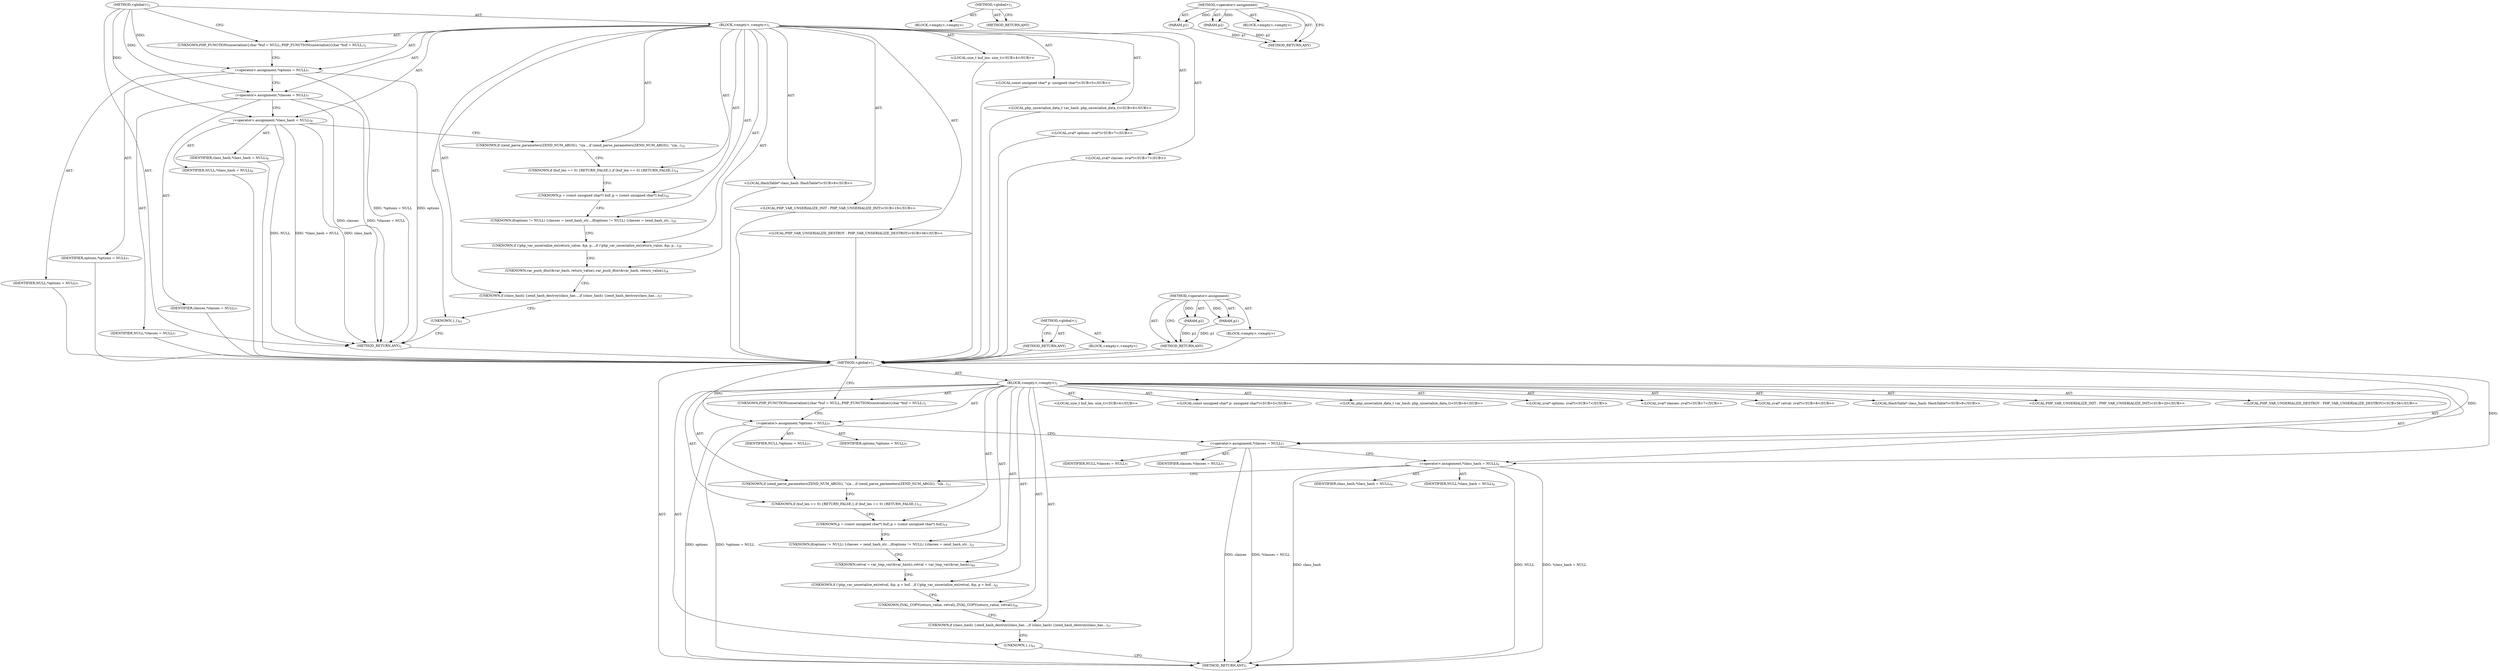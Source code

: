 digraph "&lt;operator&gt;.assignment" {
vulnerable_6 [label=<(METHOD,&lt;global&gt;)<SUB>1</SUB>>];
vulnerable_7 [label=<(BLOCK,&lt;empty&gt;,&lt;empty&gt;)<SUB>1</SUB>>];
vulnerable_8 [label=<(UNKNOWN,PHP_FUNCTION(unserialize)
{
	char *buf = NULL;,PHP_FUNCTION(unserialize)
{
	char *buf = NULL;)<SUB>1</SUB>>];
vulnerable_9 [label="<(LOCAL,size_t buf_len: size_t)<SUB>4</SUB>>"];
vulnerable_10 [label="<(LOCAL,const unsigned char* p: unsigned char*)<SUB>5</SUB>>"];
vulnerable_11 [label="<(LOCAL,php_unserialize_data_t var_hash: php_unserialize_data_t)<SUB>6</SUB>>"];
vulnerable_12 [label="<(LOCAL,zval* options: zval*)<SUB>7</SUB>>"];
vulnerable_13 [label="<(LOCAL,zval* classes: zval*)<SUB>7</SUB>>"];
vulnerable_14 [label=<(&lt;operator&gt;.assignment,*options = NULL)<SUB>7</SUB>>];
vulnerable_15 [label=<(IDENTIFIER,options,*options = NULL)<SUB>7</SUB>>];
vulnerable_16 [label=<(IDENTIFIER,NULL,*options = NULL)<SUB>7</SUB>>];
vulnerable_17 [label=<(&lt;operator&gt;.assignment,*classes = NULL)<SUB>7</SUB>>];
vulnerable_18 [label=<(IDENTIFIER,classes,*classes = NULL)<SUB>7</SUB>>];
vulnerable_19 [label=<(IDENTIFIER,NULL,*classes = NULL)<SUB>7</SUB>>];
vulnerable_20 [label="<(LOCAL,HashTable* class_hash: HashTable*)<SUB>8</SUB>>"];
vulnerable_21 [label=<(&lt;operator&gt;.assignment,*class_hash = NULL)<SUB>8</SUB>>];
vulnerable_22 [label=<(IDENTIFIER,class_hash,*class_hash = NULL)<SUB>8</SUB>>];
vulnerable_23 [label=<(IDENTIFIER,NULL,*class_hash = NULL)<SUB>8</SUB>>];
vulnerable_24 [label=<(UNKNOWN,if (zend_parse_parameters(ZEND_NUM_ARGS(), &quot;s|a...,if (zend_parse_parameters(ZEND_NUM_ARGS(), &quot;s|a...)<SUB>10</SUB>>];
vulnerable_25 [label=<(UNKNOWN,if (buf_len == 0) {
		RETURN_FALSE;
	},if (buf_len == 0) {
		RETURN_FALSE;
	})<SUB>14</SUB>>];
vulnerable_26 [label=<(UNKNOWN,p = (const unsigned char*) buf;,p = (const unsigned char*) buf;)<SUB>18</SUB>>];
vulnerable_27 [label="<(LOCAL,PHP_VAR_UNSERIALIZE_INIT : PHP_VAR_UNSERIALIZE_INIT)<SUB>19</SUB>>"];
vulnerable_28 [label=<(UNKNOWN,if(options != NULL) {
		classes = zend_hash_str...,if(options != NULL) {
		classes = zend_hash_str...)<SUB>20</SUB>>];
vulnerable_29 [label=<(UNKNOWN,if (!php_var_unserialize_ex(return_value, &amp;p, p...,if (!php_var_unserialize_ex(return_value, &amp;p, p...)<SUB>39</SUB>>];
vulnerable_30 [label=<(UNKNOWN,var_push_dtor(&amp;var_hash, return_value);,var_push_dtor(&amp;var_hash, return_value);)<SUB>54</SUB>>];
vulnerable_31 [label="<(LOCAL,PHP_VAR_UNSERIALIZE_DESTROY : PHP_VAR_UNSERIALIZE_DESTROY)<SUB>56</SUB>>"];
vulnerable_32 [label=<(UNKNOWN,if (class_hash) {
		zend_hash_destroy(class_has...,if (class_hash) {
		zend_hash_destroy(class_has...)<SUB>57</SUB>>];
vulnerable_33 [label=<(UNKNOWN,},})<SUB>61</SUB>>];
vulnerable_34 [label=<(METHOD_RETURN,ANY)<SUB>1</SUB>>];
vulnerable_53 [label=<(METHOD,&lt;global&gt;)<SUB>1</SUB>>];
vulnerable_54 [label=<(BLOCK,&lt;empty&gt;,&lt;empty&gt;)>];
vulnerable_55 [label=<(METHOD_RETURN,ANY)>];
vulnerable_59 [label=<(METHOD,&lt;operator&gt;.assignment)>];
vulnerable_60 [label=<(PARAM,p1)>];
vulnerable_61 [label=<(PARAM,p2)>];
vulnerable_62 [label=<(BLOCK,&lt;empty&gt;,&lt;empty&gt;)>];
vulnerable_63 [label=<(METHOD_RETURN,ANY)>];
fixed_6 [label=<(METHOD,&lt;global&gt;)<SUB>1</SUB>>];
fixed_7 [label=<(BLOCK,&lt;empty&gt;,&lt;empty&gt;)<SUB>1</SUB>>];
fixed_8 [label=<(UNKNOWN,PHP_FUNCTION(unserialize)
{
	char *buf = NULL;,PHP_FUNCTION(unserialize)
{
	char *buf = NULL;)<SUB>1</SUB>>];
fixed_9 [label="<(LOCAL,size_t buf_len: size_t)<SUB>4</SUB>>"];
fixed_10 [label="<(LOCAL,const unsigned char* p: unsigned char*)<SUB>5</SUB>>"];
fixed_11 [label="<(LOCAL,php_unserialize_data_t var_hash: php_unserialize_data_t)<SUB>6</SUB>>"];
fixed_12 [label="<(LOCAL,zval* options: zval*)<SUB>7</SUB>>"];
fixed_13 [label="<(LOCAL,zval* classes: zval*)<SUB>7</SUB>>"];
fixed_14 [label=<(&lt;operator&gt;.assignment,*options = NULL)<SUB>7</SUB>>];
fixed_15 [label=<(IDENTIFIER,options,*options = NULL)<SUB>7</SUB>>];
fixed_16 [label=<(IDENTIFIER,NULL,*options = NULL)<SUB>7</SUB>>];
fixed_17 [label=<(&lt;operator&gt;.assignment,*classes = NULL)<SUB>7</SUB>>];
fixed_18 [label=<(IDENTIFIER,classes,*classes = NULL)<SUB>7</SUB>>];
fixed_19 [label=<(IDENTIFIER,NULL,*classes = NULL)<SUB>7</SUB>>];
fixed_20 [label="<(LOCAL,zval* retval: zval*)<SUB>8</SUB>>"];
fixed_21 [label="<(LOCAL,HashTable* class_hash: HashTable*)<SUB>9</SUB>>"];
fixed_22 [label=<(&lt;operator&gt;.assignment,*class_hash = NULL)<SUB>9</SUB>>];
fixed_23 [label=<(IDENTIFIER,class_hash,*class_hash = NULL)<SUB>9</SUB>>];
fixed_24 [label=<(IDENTIFIER,NULL,*class_hash = NULL)<SUB>9</SUB>>];
fixed_25 [label=<(UNKNOWN,if (zend_parse_parameters(ZEND_NUM_ARGS(), &quot;s|a...,if (zend_parse_parameters(ZEND_NUM_ARGS(), &quot;s|a...)<SUB>11</SUB>>];
fixed_26 [label=<(UNKNOWN,if (buf_len == 0) {
		RETURN_FALSE;
	},if (buf_len == 0) {
		RETURN_FALSE;
	})<SUB>15</SUB>>];
fixed_27 [label=<(UNKNOWN,p = (const unsigned char*) buf;,p = (const unsigned char*) buf;)<SUB>19</SUB>>];
fixed_28 [label="<(LOCAL,PHP_VAR_UNSERIALIZE_INIT : PHP_VAR_UNSERIALIZE_INIT)<SUB>20</SUB>>"];
fixed_29 [label=<(UNKNOWN,if(options != NULL) {
		classes = zend_hash_str...,if(options != NULL) {
		classes = zend_hash_str...)<SUB>21</SUB>>];
fixed_30 [label=<(UNKNOWN,retval = var_tmp_var(&amp;var_hash);,retval = var_tmp_var(&amp;var_hash);)<SUB>40</SUB>>];
fixed_31 [label=<(UNKNOWN,if (!php_var_unserialize_ex(retval, &amp;p, p + buf...,if (!php_var_unserialize_ex(retval, &amp;p, p + buf...)<SUB>41</SUB>>];
fixed_32 [label=<(UNKNOWN,ZVAL_COPY(return_value, retval);,ZVAL_COPY(return_value, retval);)<SUB>54</SUB>>];
fixed_33 [label="<(LOCAL,PHP_VAR_UNSERIALIZE_DESTROY : PHP_VAR_UNSERIALIZE_DESTROY)<SUB>56</SUB>>"];
fixed_34 [label=<(UNKNOWN,if (class_hash) {
		zend_hash_destroy(class_has...,if (class_hash) {
		zend_hash_destroy(class_has...)<SUB>57</SUB>>];
fixed_35 [label=<(UNKNOWN,},})<SUB>61</SUB>>];
fixed_36 [label=<(METHOD_RETURN,ANY)<SUB>1</SUB>>];
fixed_55 [label=<(METHOD,&lt;global&gt;)<SUB>1</SUB>>];
fixed_56 [label=<(BLOCK,&lt;empty&gt;,&lt;empty&gt;)>];
fixed_57 [label=<(METHOD_RETURN,ANY)>];
fixed_61 [label=<(METHOD,&lt;operator&gt;.assignment)>];
fixed_62 [label=<(PARAM,p1)>];
fixed_63 [label=<(PARAM,p2)>];
fixed_64 [label=<(BLOCK,&lt;empty&gt;,&lt;empty&gt;)>];
fixed_65 [label=<(METHOD_RETURN,ANY)>];
vulnerable_6 -> vulnerable_7  [key=0, label="AST: "];
vulnerable_6 -> vulnerable_34  [key=0, label="AST: "];
vulnerable_6 -> vulnerable_8  [key=0, label="CFG: "];
vulnerable_6 -> vulnerable_14  [key=0, label="DDG: "];
vulnerable_6 -> vulnerable_17  [key=0, label="DDG: "];
vulnerable_6 -> vulnerable_21  [key=0, label="DDG: "];
vulnerable_7 -> vulnerable_8  [key=0, label="AST: "];
vulnerable_7 -> vulnerable_9  [key=0, label="AST: "];
vulnerable_7 -> vulnerable_10  [key=0, label="AST: "];
vulnerable_7 -> vulnerable_11  [key=0, label="AST: "];
vulnerable_7 -> vulnerable_12  [key=0, label="AST: "];
vulnerable_7 -> vulnerable_13  [key=0, label="AST: "];
vulnerable_7 -> vulnerable_14  [key=0, label="AST: "];
vulnerable_7 -> vulnerable_17  [key=0, label="AST: "];
vulnerable_7 -> vulnerable_20  [key=0, label="AST: "];
vulnerable_7 -> vulnerable_21  [key=0, label="AST: "];
vulnerable_7 -> vulnerable_24  [key=0, label="AST: "];
vulnerable_7 -> vulnerable_25  [key=0, label="AST: "];
vulnerable_7 -> vulnerable_26  [key=0, label="AST: "];
vulnerable_7 -> vulnerable_27  [key=0, label="AST: "];
vulnerable_7 -> vulnerable_28  [key=0, label="AST: "];
vulnerable_7 -> vulnerable_29  [key=0, label="AST: "];
vulnerable_7 -> vulnerable_30  [key=0, label="AST: "];
vulnerable_7 -> vulnerable_31  [key=0, label="AST: "];
vulnerable_7 -> vulnerable_32  [key=0, label="AST: "];
vulnerable_7 -> vulnerable_33  [key=0, label="AST: "];
vulnerable_8 -> vulnerable_14  [key=0, label="CFG: "];
vulnerable_9 -> fixed_6  [key=0];
vulnerable_10 -> fixed_6  [key=0];
vulnerable_11 -> fixed_6  [key=0];
vulnerable_12 -> fixed_6  [key=0];
vulnerable_13 -> fixed_6  [key=0];
vulnerable_14 -> vulnerable_15  [key=0, label="AST: "];
vulnerable_14 -> vulnerable_16  [key=0, label="AST: "];
vulnerable_14 -> vulnerable_17  [key=0, label="CFG: "];
vulnerable_14 -> vulnerable_34  [key=0, label="DDG: options"];
vulnerable_14 -> vulnerable_34  [key=1, label="DDG: *options = NULL"];
vulnerable_15 -> fixed_6  [key=0];
vulnerable_16 -> fixed_6  [key=0];
vulnerable_17 -> vulnerable_18  [key=0, label="AST: "];
vulnerable_17 -> vulnerable_19  [key=0, label="AST: "];
vulnerable_17 -> vulnerable_21  [key=0, label="CFG: "];
vulnerable_17 -> vulnerable_34  [key=0, label="DDG: classes"];
vulnerable_17 -> vulnerable_34  [key=1, label="DDG: *classes = NULL"];
vulnerable_18 -> fixed_6  [key=0];
vulnerable_19 -> fixed_6  [key=0];
vulnerable_20 -> fixed_6  [key=0];
vulnerable_21 -> vulnerable_22  [key=0, label="AST: "];
vulnerable_21 -> vulnerable_23  [key=0, label="AST: "];
vulnerable_21 -> vulnerable_24  [key=0, label="CFG: "];
vulnerable_21 -> vulnerable_34  [key=0, label="DDG: class_hash"];
vulnerable_21 -> vulnerable_34  [key=1, label="DDG: NULL"];
vulnerable_21 -> vulnerable_34  [key=2, label="DDG: *class_hash = NULL"];
vulnerable_22 -> fixed_6  [key=0];
vulnerable_23 -> fixed_6  [key=0];
vulnerable_24 -> vulnerable_25  [key=0, label="CFG: "];
vulnerable_25 -> vulnerable_26  [key=0, label="CFG: "];
vulnerable_26 -> vulnerable_28  [key=0, label="CFG: "];
vulnerable_27 -> fixed_6  [key=0];
vulnerable_28 -> vulnerable_29  [key=0, label="CFG: "];
vulnerable_29 -> vulnerable_30  [key=0, label="CFG: "];
vulnerable_30 -> vulnerable_32  [key=0, label="CFG: "];
vulnerable_31 -> fixed_6  [key=0];
vulnerable_32 -> vulnerable_33  [key=0, label="CFG: "];
vulnerable_33 -> vulnerable_34  [key=0, label="CFG: "];
vulnerable_34 -> fixed_6  [key=0];
vulnerable_53 -> vulnerable_54  [key=0, label="AST: "];
vulnerable_53 -> vulnerable_55  [key=0, label="AST: "];
vulnerable_53 -> vulnerable_55  [key=1, label="CFG: "];
vulnerable_54 -> fixed_6  [key=0];
vulnerable_55 -> fixed_6  [key=0];
vulnerable_59 -> vulnerable_60  [key=0, label="AST: "];
vulnerable_59 -> vulnerable_60  [key=1, label="DDG: "];
vulnerable_59 -> vulnerable_62  [key=0, label="AST: "];
vulnerable_59 -> vulnerable_61  [key=0, label="AST: "];
vulnerable_59 -> vulnerable_61  [key=1, label="DDG: "];
vulnerable_59 -> vulnerable_63  [key=0, label="AST: "];
vulnerable_59 -> vulnerable_63  [key=1, label="CFG: "];
vulnerable_60 -> vulnerable_63  [key=0, label="DDG: p1"];
vulnerable_61 -> vulnerable_63  [key=0, label="DDG: p2"];
vulnerable_62 -> fixed_6  [key=0];
vulnerable_63 -> fixed_6  [key=0];
fixed_6 -> fixed_7  [key=0, label="AST: "];
fixed_6 -> fixed_36  [key=0, label="AST: "];
fixed_6 -> fixed_8  [key=0, label="CFG: "];
fixed_6 -> fixed_14  [key=0, label="DDG: "];
fixed_6 -> fixed_17  [key=0, label="DDG: "];
fixed_6 -> fixed_22  [key=0, label="DDG: "];
fixed_7 -> fixed_8  [key=0, label="AST: "];
fixed_7 -> fixed_9  [key=0, label="AST: "];
fixed_7 -> fixed_10  [key=0, label="AST: "];
fixed_7 -> fixed_11  [key=0, label="AST: "];
fixed_7 -> fixed_12  [key=0, label="AST: "];
fixed_7 -> fixed_13  [key=0, label="AST: "];
fixed_7 -> fixed_14  [key=0, label="AST: "];
fixed_7 -> fixed_17  [key=0, label="AST: "];
fixed_7 -> fixed_20  [key=0, label="AST: "];
fixed_7 -> fixed_21  [key=0, label="AST: "];
fixed_7 -> fixed_22  [key=0, label="AST: "];
fixed_7 -> fixed_25  [key=0, label="AST: "];
fixed_7 -> fixed_26  [key=0, label="AST: "];
fixed_7 -> fixed_27  [key=0, label="AST: "];
fixed_7 -> fixed_28  [key=0, label="AST: "];
fixed_7 -> fixed_29  [key=0, label="AST: "];
fixed_7 -> fixed_30  [key=0, label="AST: "];
fixed_7 -> fixed_31  [key=0, label="AST: "];
fixed_7 -> fixed_32  [key=0, label="AST: "];
fixed_7 -> fixed_33  [key=0, label="AST: "];
fixed_7 -> fixed_34  [key=0, label="AST: "];
fixed_7 -> fixed_35  [key=0, label="AST: "];
fixed_8 -> fixed_14  [key=0, label="CFG: "];
fixed_14 -> fixed_15  [key=0, label="AST: "];
fixed_14 -> fixed_16  [key=0, label="AST: "];
fixed_14 -> fixed_17  [key=0, label="CFG: "];
fixed_14 -> fixed_36  [key=0, label="DDG: options"];
fixed_14 -> fixed_36  [key=1, label="DDG: *options = NULL"];
fixed_17 -> fixed_18  [key=0, label="AST: "];
fixed_17 -> fixed_19  [key=0, label="AST: "];
fixed_17 -> fixed_22  [key=0, label="CFG: "];
fixed_17 -> fixed_36  [key=0, label="DDG: classes"];
fixed_17 -> fixed_36  [key=1, label="DDG: *classes = NULL"];
fixed_22 -> fixed_23  [key=0, label="AST: "];
fixed_22 -> fixed_24  [key=0, label="AST: "];
fixed_22 -> fixed_25  [key=0, label="CFG: "];
fixed_22 -> fixed_36  [key=0, label="DDG: class_hash"];
fixed_22 -> fixed_36  [key=1, label="DDG: NULL"];
fixed_22 -> fixed_36  [key=2, label="DDG: *class_hash = NULL"];
fixed_25 -> fixed_26  [key=0, label="CFG: "];
fixed_26 -> fixed_27  [key=0, label="CFG: "];
fixed_27 -> fixed_29  [key=0, label="CFG: "];
fixed_29 -> fixed_30  [key=0, label="CFG: "];
fixed_30 -> fixed_31  [key=0, label="CFG: "];
fixed_31 -> fixed_32  [key=0, label="CFG: "];
fixed_32 -> fixed_34  [key=0, label="CFG: "];
fixed_34 -> fixed_35  [key=0, label="CFG: "];
fixed_35 -> fixed_36  [key=0, label="CFG: "];
fixed_55 -> fixed_56  [key=0, label="AST: "];
fixed_55 -> fixed_57  [key=0, label="AST: "];
fixed_55 -> fixed_57  [key=1, label="CFG: "];
fixed_61 -> fixed_62  [key=0, label="AST: "];
fixed_61 -> fixed_62  [key=1, label="DDG: "];
fixed_61 -> fixed_64  [key=0, label="AST: "];
fixed_61 -> fixed_63  [key=0, label="AST: "];
fixed_61 -> fixed_63  [key=1, label="DDG: "];
fixed_61 -> fixed_65  [key=0, label="AST: "];
fixed_61 -> fixed_65  [key=1, label="CFG: "];
fixed_62 -> fixed_65  [key=0, label="DDG: p1"];
fixed_63 -> fixed_65  [key=0, label="DDG: p2"];
}
